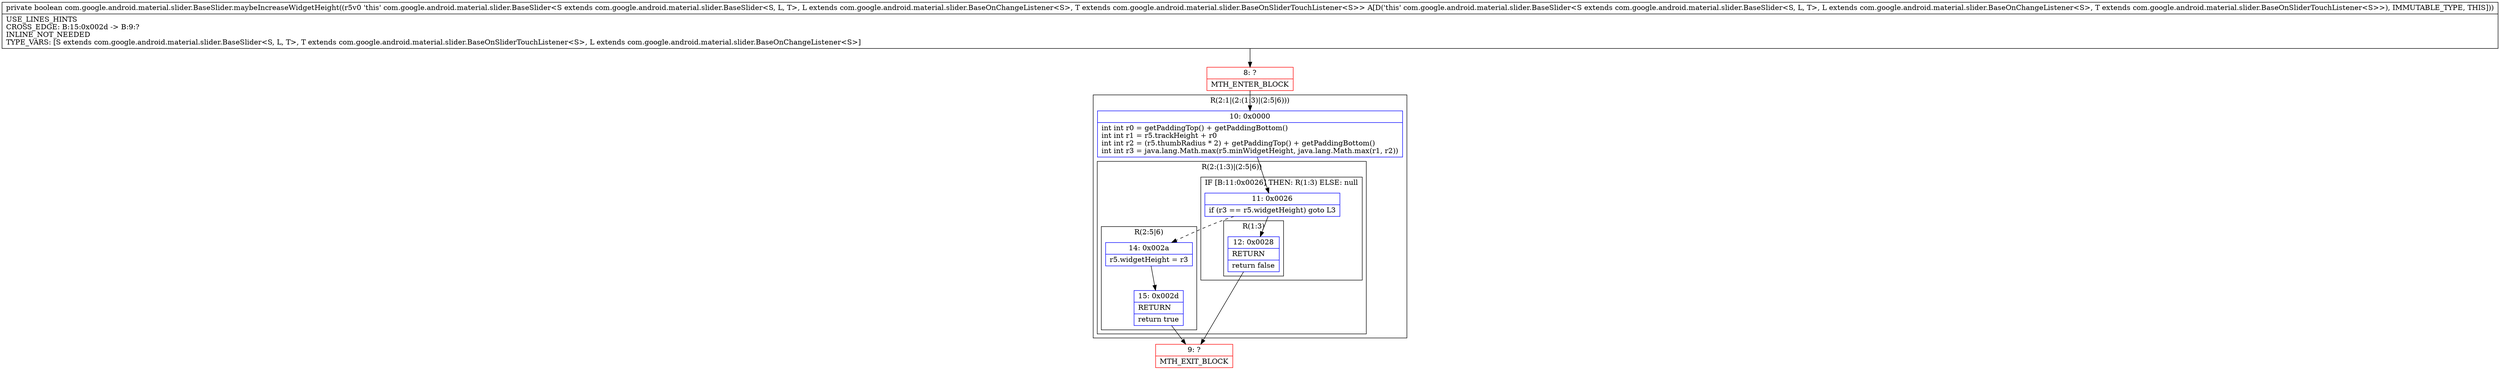 digraph "CFG forcom.google.android.material.slider.BaseSlider.maybeIncreaseWidgetHeight()Z" {
subgraph cluster_Region_208261771 {
label = "R(2:1|(2:(1:3)|(2:5|6)))";
node [shape=record,color=blue];
Node_10 [shape=record,label="{10\:\ 0x0000|int int r0 = getPaddingTop() + getPaddingBottom()\lint int r1 = r5.trackHeight + r0\lint int r2 = (r5.thumbRadius * 2) + getPaddingTop() + getPaddingBottom()\lint int r3 = java.lang.Math.max(r5.minWidgetHeight, java.lang.Math.max(r1, r2))\l}"];
subgraph cluster_Region_793947353 {
label = "R(2:(1:3)|(2:5|6))";
node [shape=record,color=blue];
subgraph cluster_IfRegion_2124234152 {
label = "IF [B:11:0x0026] THEN: R(1:3) ELSE: null";
node [shape=record,color=blue];
Node_11 [shape=record,label="{11\:\ 0x0026|if (r3 == r5.widgetHeight) goto L3\l}"];
subgraph cluster_Region_651603598 {
label = "R(1:3)";
node [shape=record,color=blue];
Node_12 [shape=record,label="{12\:\ 0x0028|RETURN\l|return false\l}"];
}
}
subgraph cluster_Region_1259348508 {
label = "R(2:5|6)";
node [shape=record,color=blue];
Node_14 [shape=record,label="{14\:\ 0x002a|r5.widgetHeight = r3\l}"];
Node_15 [shape=record,label="{15\:\ 0x002d|RETURN\l|return true\l}"];
}
}
}
Node_8 [shape=record,color=red,label="{8\:\ ?|MTH_ENTER_BLOCK\l}"];
Node_9 [shape=record,color=red,label="{9\:\ ?|MTH_EXIT_BLOCK\l}"];
MethodNode[shape=record,label="{private boolean com.google.android.material.slider.BaseSlider.maybeIncreaseWidgetHeight((r5v0 'this' com.google.android.material.slider.BaseSlider\<S extends com.google.android.material.slider.BaseSlider\<S, L, T\>, L extends com.google.android.material.slider.BaseOnChangeListener\<S\>, T extends com.google.android.material.slider.BaseOnSliderTouchListener\<S\>\> A[D('this' com.google.android.material.slider.BaseSlider\<S extends com.google.android.material.slider.BaseSlider\<S, L, T\>, L extends com.google.android.material.slider.BaseOnChangeListener\<S\>, T extends com.google.android.material.slider.BaseOnSliderTouchListener\<S\>\>), IMMUTABLE_TYPE, THIS]))  | USE_LINES_HINTS\lCROSS_EDGE: B:15:0x002d \-\> B:9:?\lINLINE_NOT_NEEDED\lTYPE_VARS: [S extends com.google.android.material.slider.BaseSlider\<S, L, T\>, T extends com.google.android.material.slider.BaseOnSliderTouchListener\<S\>, L extends com.google.android.material.slider.BaseOnChangeListener\<S\>]\l}"];
MethodNode -> Node_8;Node_10 -> Node_11;
Node_11 -> Node_12;
Node_11 -> Node_14[style=dashed];
Node_12 -> Node_9;
Node_14 -> Node_15;
Node_15 -> Node_9;
Node_8 -> Node_10;
}

